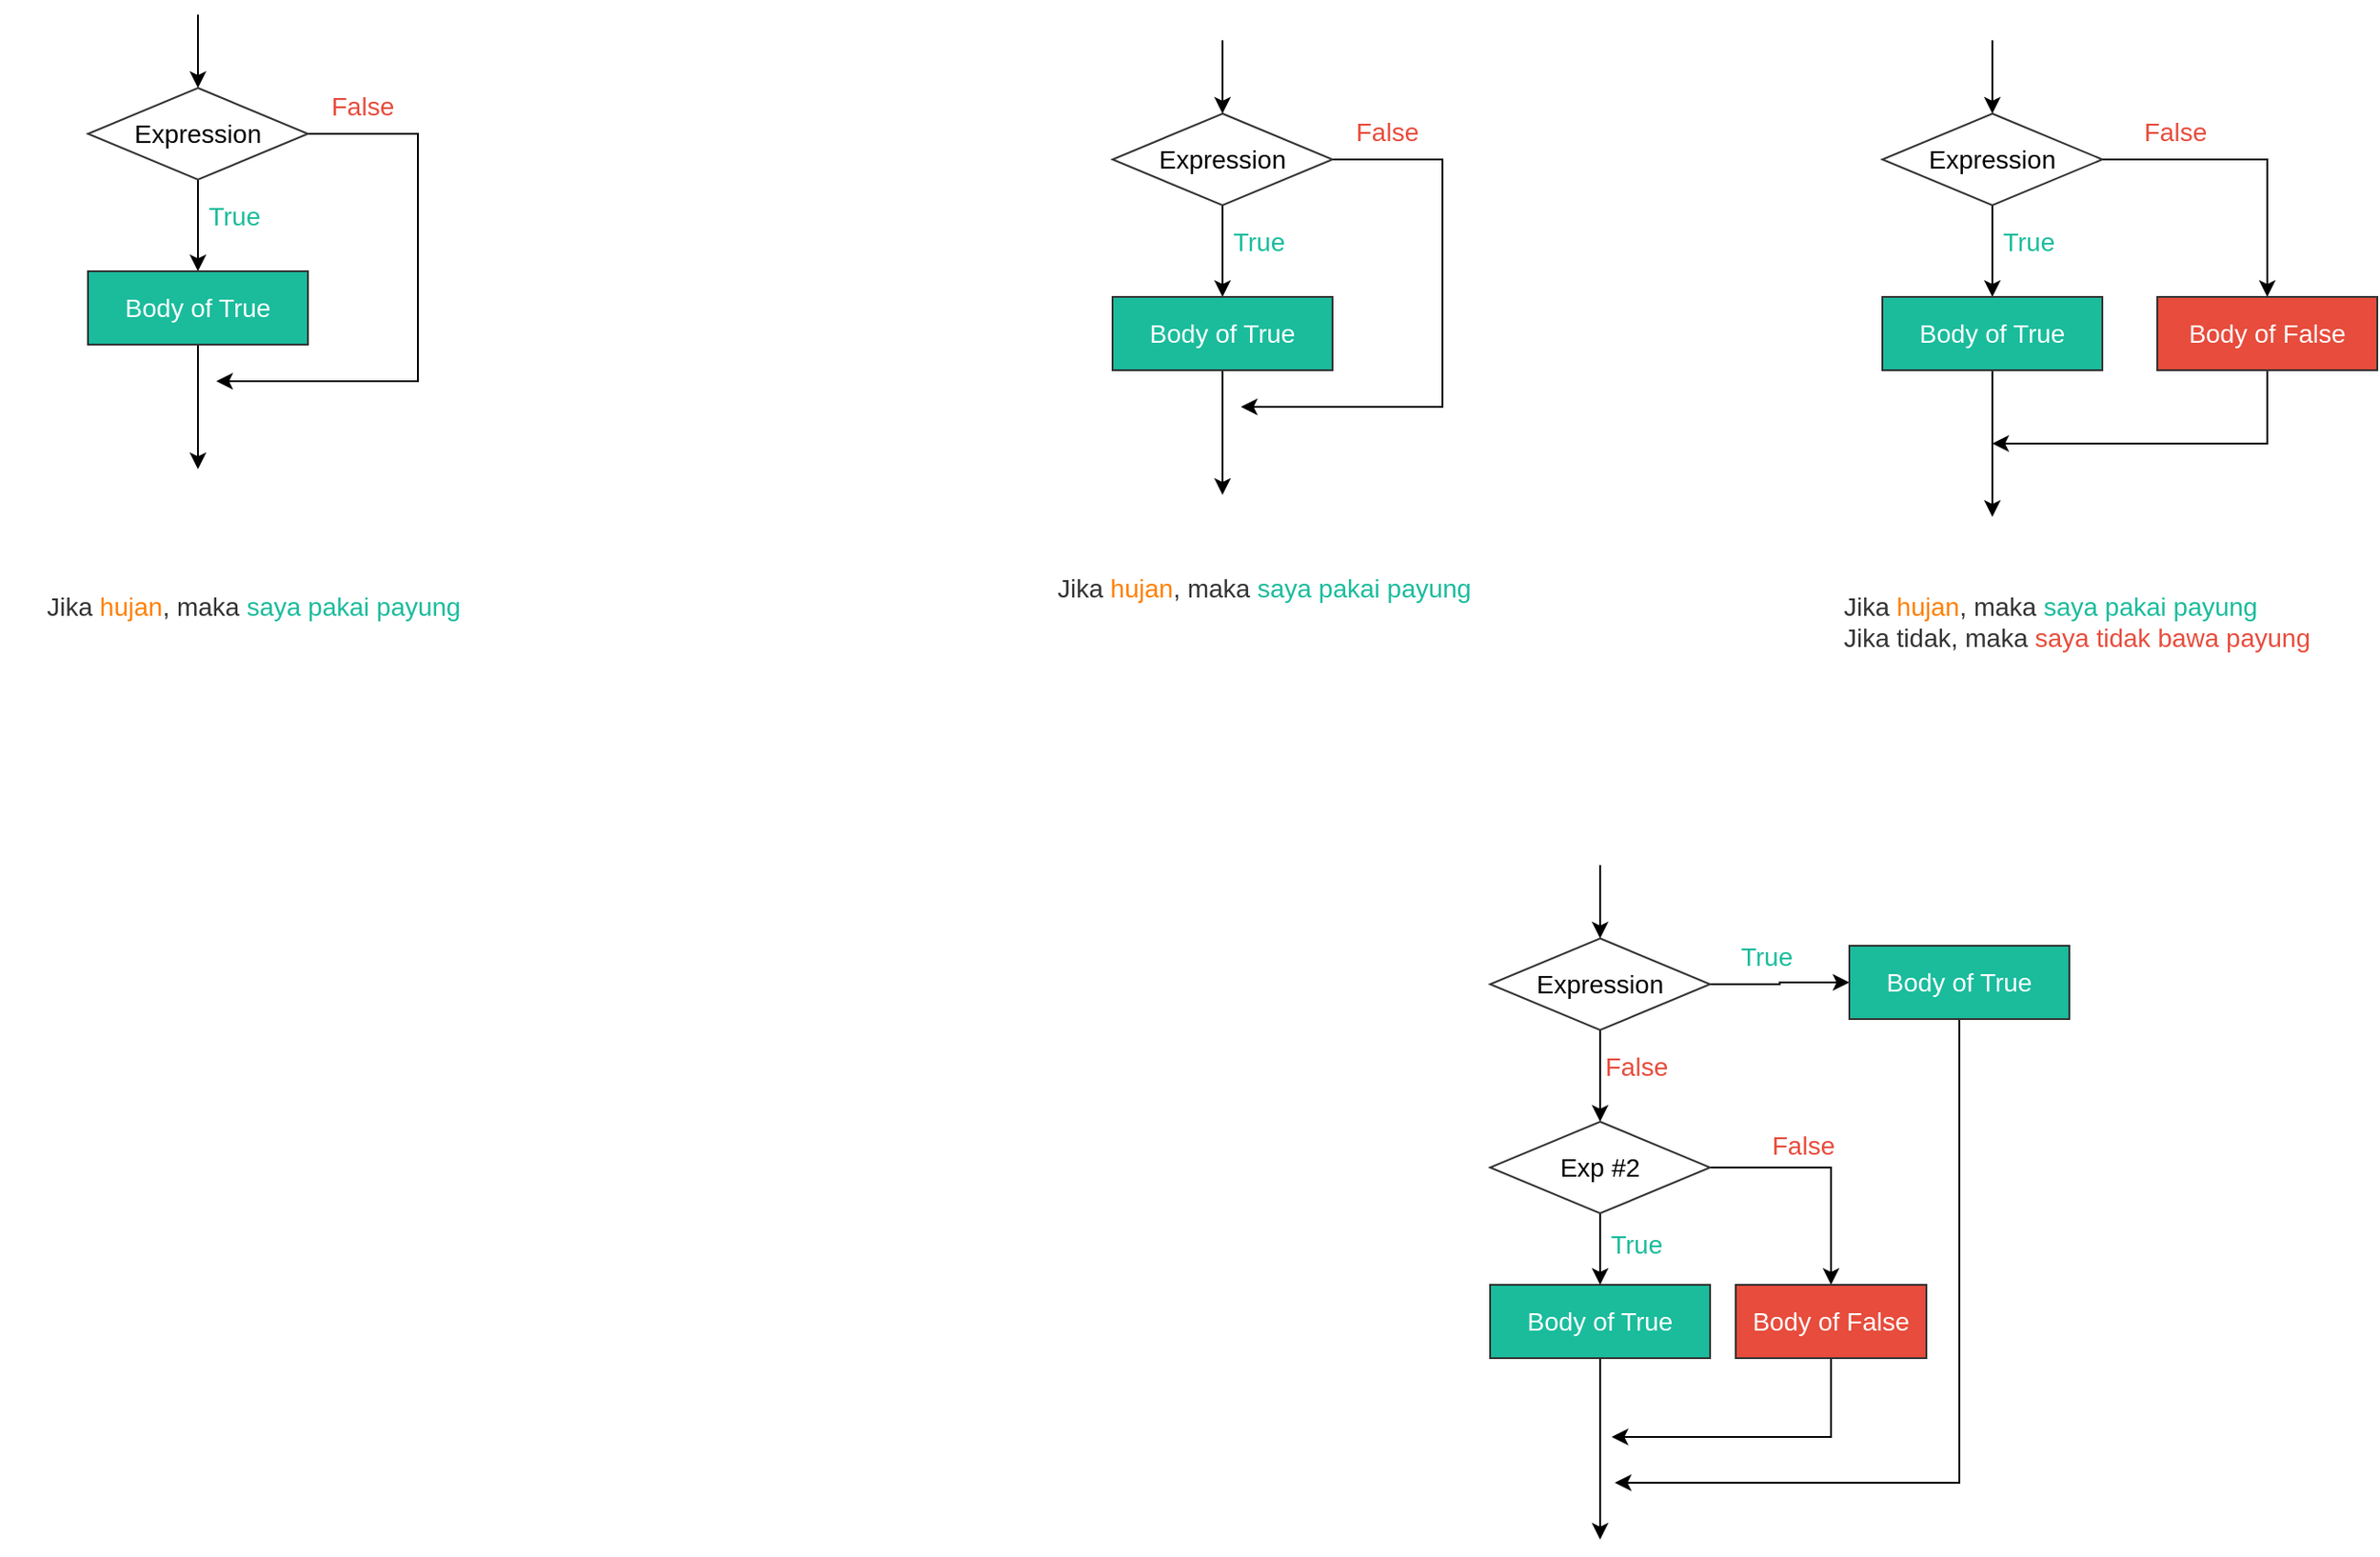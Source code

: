 <mxfile version="15.4.0" type="device"><diagram id="y0rqYP4M5j9vMxSmDWlD" name="Page-1"><mxGraphModel dx="865" dy="499" grid="0" gridSize="10" guides="1" tooltips="1" connect="1" arrows="1" fold="1" page="1" pageScale="1" pageWidth="850" pageHeight="1100" math="0" shadow="0"><root><mxCell id="0"/><mxCell id="1" parent="0"/><mxCell id="QGJEnhEd9UAi0LEJWa0G-23" value="" style="group" vertex="1" connectable="0" parent="1"><mxGeometry x="363" y="22" width="180" height="248" as="geometry"/></mxCell><mxCell id="QGJEnhEd9UAi0LEJWa0G-6" style="edgeStyle=orthogonalEdgeStyle;rounded=0;orthogonalLoop=1;jettySize=auto;html=1;exitX=0.5;exitY=1;exitDx=0;exitDy=0;fontSize=14;endArrow=classic;endFill=1;fontColor=#333333;" edge="1" parent="QGJEnhEd9UAi0LEJWa0G-23" source="QGJEnhEd9UAi0LEJWa0G-1"><mxGeometry relative="1" as="geometry"><mxPoint x="60" y="140" as="targetPoint"/></mxGeometry></mxCell><mxCell id="QGJEnhEd9UAi0LEJWa0G-10" style="edgeStyle=orthogonalEdgeStyle;rounded=0;orthogonalLoop=1;jettySize=auto;html=1;exitX=1;exitY=0.5;exitDx=0;exitDy=0;fontSize=14;endArrow=classic;endFill=1;fontColor=#333333;" edge="1" parent="QGJEnhEd9UAi0LEJWa0G-23" source="QGJEnhEd9UAi0LEJWa0G-1"><mxGeometry relative="1" as="geometry"><mxPoint x="70" y="200" as="targetPoint"/><Array as="points"><mxPoint x="180" y="65"/><mxPoint x="180" y="200"/></Array></mxGeometry></mxCell><mxCell id="QGJEnhEd9UAi0LEJWa0G-1" value="Expression" style="rhombus;whiteSpace=wrap;html=1;fontSize=14;strokeColor=#333333;" vertex="1" parent="QGJEnhEd9UAi0LEJWa0G-23"><mxGeometry y="40" width="120" height="50" as="geometry"/></mxCell><mxCell id="QGJEnhEd9UAi0LEJWa0G-5" value="" style="edgeStyle=elbowEdgeStyle;elbow=vertical;endArrow=classic;html=1;rounded=0;entryX=0.5;entryY=0;entryDx=0;entryDy=0;fontColor=#333333;" edge="1" parent="QGJEnhEd9UAi0LEJWa0G-23" target="QGJEnhEd9UAi0LEJWa0G-1"><mxGeometry width="50" height="50" relative="1" as="geometry"><mxPoint x="60" as="sourcePoint"/><mxPoint x="50" y="-40" as="targetPoint"/></mxGeometry></mxCell><mxCell id="QGJEnhEd9UAi0LEJWa0G-11" style="edgeStyle=orthogonalEdgeStyle;rounded=0;orthogonalLoop=1;jettySize=auto;html=1;exitX=0.5;exitY=1;exitDx=0;exitDy=0;fontSize=14;endArrow=classic;endFill=1;fontColor=#333333;" edge="1" parent="QGJEnhEd9UAi0LEJWa0G-23" source="QGJEnhEd9UAi0LEJWa0G-7"><mxGeometry relative="1" as="geometry"><mxPoint x="60" y="248" as="targetPoint"/></mxGeometry></mxCell><mxCell id="QGJEnhEd9UAi0LEJWa0G-7" value="Body of True" style="rounded=0;whiteSpace=wrap;html=1;fontSize=14;labelBackgroundColor=none;fillColor=#1ABC9C;strokeColor=#333333;fontColor=#FFFFFF;" vertex="1" parent="QGJEnhEd9UAi0LEJWa0G-23"><mxGeometry y="140" width="120" height="40" as="geometry"/></mxCell><mxCell id="QGJEnhEd9UAi0LEJWa0G-9" value="True" style="text;html=1;strokeColor=none;fillColor=none;align=center;verticalAlign=middle;whiteSpace=wrap;rounded=0;fontSize=14;fontColor=#1ABC9C;fontStyle=0" vertex="1" parent="QGJEnhEd9UAi0LEJWa0G-23"><mxGeometry x="60" y="100" width="40" height="20" as="geometry"/></mxCell><mxCell id="QGJEnhEd9UAi0LEJWa0G-12" value="False" style="text;html=1;strokeColor=none;fillColor=none;align=center;verticalAlign=middle;whiteSpace=wrap;rounded=0;fontSize=14;fontColor=#E74C3C;" vertex="1" parent="QGJEnhEd9UAi0LEJWa0G-23"><mxGeometry x="130" y="40" width="40" height="20" as="geometry"/></mxCell><mxCell id="QGJEnhEd9UAi0LEJWa0G-25" value="" style="group" vertex="1" connectable="0" parent="1"><mxGeometry x="922" y="36" width="180" height="248" as="geometry"/></mxCell><mxCell id="QGJEnhEd9UAi0LEJWa0G-26" style="edgeStyle=orthogonalEdgeStyle;rounded=0;orthogonalLoop=1;jettySize=auto;html=1;exitX=0.5;exitY=1;exitDx=0;exitDy=0;fontSize=14;endArrow=classic;endFill=1;fontColor=#333333;" edge="1" parent="QGJEnhEd9UAi0LEJWa0G-25" source="QGJEnhEd9UAi0LEJWa0G-28"><mxGeometry relative="1" as="geometry"><mxPoint x="60" y="140" as="targetPoint"/></mxGeometry></mxCell><mxCell id="QGJEnhEd9UAi0LEJWa0G-27" style="edgeStyle=orthogonalEdgeStyle;rounded=0;orthogonalLoop=1;jettySize=auto;html=1;exitX=1;exitY=0.5;exitDx=0;exitDy=0;fontSize=14;endArrow=classic;endFill=1;fontColor=#333333;" edge="1" parent="QGJEnhEd9UAi0LEJWa0G-25" source="QGJEnhEd9UAi0LEJWa0G-28"><mxGeometry relative="1" as="geometry"><mxPoint x="70" y="200" as="targetPoint"/><Array as="points"><mxPoint x="180" y="65"/><mxPoint x="180" y="200"/></Array></mxGeometry></mxCell><mxCell id="QGJEnhEd9UAi0LEJWa0G-28" value="Expression" style="rhombus;whiteSpace=wrap;html=1;fontSize=14;strokeColor=#333333;" vertex="1" parent="QGJEnhEd9UAi0LEJWa0G-25"><mxGeometry y="40" width="120" height="50" as="geometry"/></mxCell><mxCell id="QGJEnhEd9UAi0LEJWa0G-29" value="" style="edgeStyle=elbowEdgeStyle;elbow=vertical;endArrow=classic;html=1;rounded=0;entryX=0.5;entryY=0;entryDx=0;entryDy=0;fontColor=#333333;" edge="1" parent="QGJEnhEd9UAi0LEJWa0G-25" target="QGJEnhEd9UAi0LEJWa0G-28"><mxGeometry width="50" height="50" relative="1" as="geometry"><mxPoint x="60" as="sourcePoint"/><mxPoint x="50" y="-40" as="targetPoint"/></mxGeometry></mxCell><mxCell id="QGJEnhEd9UAi0LEJWa0G-30" style="edgeStyle=orthogonalEdgeStyle;rounded=0;orthogonalLoop=1;jettySize=auto;html=1;exitX=0.5;exitY=1;exitDx=0;exitDy=0;fontSize=14;endArrow=classic;endFill=1;fontColor=#333333;" edge="1" parent="QGJEnhEd9UAi0LEJWa0G-25" source="QGJEnhEd9UAi0LEJWa0G-31"><mxGeometry relative="1" as="geometry"><mxPoint x="60" y="248" as="targetPoint"/></mxGeometry></mxCell><mxCell id="QGJEnhEd9UAi0LEJWa0G-31" value="Body of True" style="rounded=0;whiteSpace=wrap;html=1;fontSize=14;labelBackgroundColor=none;fillColor=#1ABC9C;strokeColor=#333333;fontColor=#FFFFFF;" vertex="1" parent="QGJEnhEd9UAi0LEJWa0G-25"><mxGeometry y="140" width="120" height="40" as="geometry"/></mxCell><mxCell id="QGJEnhEd9UAi0LEJWa0G-32" value="True" style="text;html=1;strokeColor=none;fillColor=none;align=center;verticalAlign=middle;whiteSpace=wrap;rounded=0;fontSize=14;fontColor=#1ABC9C;fontStyle=0" vertex="1" parent="QGJEnhEd9UAi0LEJWa0G-25"><mxGeometry x="60" y="100" width="40" height="20" as="geometry"/></mxCell><mxCell id="QGJEnhEd9UAi0LEJWa0G-33" value="False" style="text;html=1;strokeColor=none;fillColor=none;align=center;verticalAlign=middle;whiteSpace=wrap;rounded=0;fontSize=14;fontColor=#E74C3C;" vertex="1" parent="QGJEnhEd9UAi0LEJWa0G-25"><mxGeometry x="130" y="40" width="40" height="20" as="geometry"/></mxCell><mxCell id="QGJEnhEd9UAi0LEJWa0G-34" value="" style="group" vertex="1" connectable="0" parent="1"><mxGeometry x="1342" y="36" width="270" height="260" as="geometry"/></mxCell><mxCell id="QGJEnhEd9UAi0LEJWa0G-35" style="edgeStyle=orthogonalEdgeStyle;rounded=0;orthogonalLoop=1;jettySize=auto;html=1;exitX=0.5;exitY=1;exitDx=0;exitDy=0;fontSize=14;endArrow=classic;endFill=1;fontColor=#333333;" edge="1" parent="QGJEnhEd9UAi0LEJWa0G-34" source="QGJEnhEd9UAi0LEJWa0G-36"><mxGeometry relative="1" as="geometry"><mxPoint x="60" y="140" as="targetPoint"/></mxGeometry></mxCell><mxCell id="QGJEnhEd9UAi0LEJWa0G-36" value="Expression" style="rhombus;whiteSpace=wrap;html=1;fontSize=14;strokeColor=#333333;" vertex="1" parent="QGJEnhEd9UAi0LEJWa0G-34"><mxGeometry y="40" width="120" height="50" as="geometry"/></mxCell><mxCell id="QGJEnhEd9UAi0LEJWa0G-37" value="" style="edgeStyle=elbowEdgeStyle;elbow=vertical;endArrow=classic;html=1;rounded=0;entryX=0.5;entryY=0;entryDx=0;entryDy=0;fontColor=#333333;" edge="1" parent="QGJEnhEd9UAi0LEJWa0G-34" target="QGJEnhEd9UAi0LEJWa0G-36"><mxGeometry width="50" height="50" relative="1" as="geometry"><mxPoint x="60" as="sourcePoint"/><mxPoint x="50" y="-40" as="targetPoint"/></mxGeometry></mxCell><mxCell id="QGJEnhEd9UAi0LEJWa0G-38" style="edgeStyle=orthogonalEdgeStyle;rounded=0;orthogonalLoop=1;jettySize=auto;html=1;exitX=0.5;exitY=1;exitDx=0;exitDy=0;fontSize=14;endArrow=classic;endFill=1;fontColor=#333333;" edge="1" parent="QGJEnhEd9UAi0LEJWa0G-34" source="QGJEnhEd9UAi0LEJWa0G-39"><mxGeometry relative="1" as="geometry"><mxPoint x="60" y="260" as="targetPoint"/></mxGeometry></mxCell><mxCell id="QGJEnhEd9UAi0LEJWa0G-39" value="Body of True" style="rounded=0;whiteSpace=wrap;html=1;fontSize=14;labelBackgroundColor=none;fillColor=#1ABC9C;strokeColor=#333333;fontColor=#FFFFFF;" vertex="1" parent="QGJEnhEd9UAi0LEJWa0G-34"><mxGeometry y="140" width="120" height="40" as="geometry"/></mxCell><mxCell id="QGJEnhEd9UAi0LEJWa0G-40" value="True" style="text;html=1;strokeColor=none;fillColor=none;align=center;verticalAlign=middle;whiteSpace=wrap;rounded=0;fontSize=14;fontColor=#1ABC9C;fontStyle=0" vertex="1" parent="QGJEnhEd9UAi0LEJWa0G-34"><mxGeometry x="60" y="100" width="40" height="20" as="geometry"/></mxCell><mxCell id="QGJEnhEd9UAi0LEJWa0G-41" value="False" style="text;html=1;strokeColor=none;fillColor=none;align=center;verticalAlign=middle;whiteSpace=wrap;rounded=0;fontSize=14;fontColor=#E74C3C;" vertex="1" parent="QGJEnhEd9UAi0LEJWa0G-34"><mxGeometry x="140" y="40" width="40" height="20" as="geometry"/></mxCell><mxCell id="QGJEnhEd9UAi0LEJWa0G-42" style="edgeStyle=orthogonalEdgeStyle;rounded=0;orthogonalLoop=1;jettySize=auto;html=1;exitX=0.5;exitY=1;exitDx=0;exitDy=0;fontSize=14;fontColor=#FFFFFF;endArrow=classic;endFill=1;" edge="1" parent="QGJEnhEd9UAi0LEJWa0G-34" source="QGJEnhEd9UAi0LEJWa0G-43"><mxGeometry relative="1" as="geometry"><mxPoint x="60" y="220" as="targetPoint"/><Array as="points"><mxPoint x="210" y="220"/></Array></mxGeometry></mxCell><mxCell id="QGJEnhEd9UAi0LEJWa0G-43" value="Body of False" style="rounded=0;whiteSpace=wrap;html=1;fontSize=14;labelBackgroundColor=none;fillColor=#E74C3C;strokeColor=#333333;fontColor=#FFFFFF;" vertex="1" parent="QGJEnhEd9UAi0LEJWa0G-34"><mxGeometry x="150" y="140" width="120" height="40" as="geometry"/></mxCell><mxCell id="QGJEnhEd9UAi0LEJWa0G-44" style="edgeStyle=orthogonalEdgeStyle;rounded=0;orthogonalLoop=1;jettySize=auto;html=1;exitX=1;exitY=0.5;exitDx=0;exitDy=0;fontSize=14;endArrow=classic;endFill=1;fontColor=#333333;entryX=0.5;entryY=0;entryDx=0;entryDy=0;" edge="1" parent="QGJEnhEd9UAi0LEJWa0G-34" source="QGJEnhEd9UAi0LEJWa0G-36" target="QGJEnhEd9UAi0LEJWa0G-43"><mxGeometry relative="1" as="geometry"><mxPoint x="230" y="120" as="targetPoint"/><Array as="points"><mxPoint x="210" y="65"/></Array></mxGeometry></mxCell><mxCell id="QGJEnhEd9UAi0LEJWa0G-45" value="Jika &lt;font color=&quot;#ff8000&quot;&gt;hujan&lt;/font&gt;, maka &lt;font color=&quot;#1abc9c&quot;&gt;saya pakai payung&lt;/font&gt;" style="text;html=1;strokeColor=none;fillColor=none;align=center;verticalAlign=middle;whiteSpace=wrap;rounded=0;labelBackgroundColor=none;fontSize=14;fontColor=#333333;" vertex="1" parent="1"><mxGeometry x="315.5" y="330" width="275" height="30" as="geometry"/></mxCell><mxCell id="QGJEnhEd9UAi0LEJWa0G-46" value="Jika &lt;font color=&quot;#ff8000&quot;&gt;hujan&lt;/font&gt;, maka &lt;font color=&quot;#1abc9c&quot;&gt;saya pakai payung&lt;/font&gt;" style="text;html=1;strokeColor=none;fillColor=none;align=left;verticalAlign=middle;whiteSpace=wrap;rounded=0;labelBackgroundColor=none;fontSize=14;fontColor=#333333;" vertex="1" parent="1"><mxGeometry x="890" y="320" width="275" height="30" as="geometry"/></mxCell><mxCell id="QGJEnhEd9UAi0LEJWa0G-47" value="Jika &lt;font color=&quot;#ff8000&quot;&gt;hujan&lt;/font&gt;, maka &lt;font color=&quot;#1abc9c&quot;&gt;saya pakai payung&lt;/font&gt;&lt;br&gt;Jika tidak, maka &lt;font color=&quot;#e74c3c&quot;&gt;saya tidak bawa payung&lt;/font&gt;" style="text;html=1;strokeColor=none;fillColor=none;align=left;verticalAlign=top;whiteSpace=wrap;rounded=0;labelBackgroundColor=none;fontSize=14;fontColor=#333333;spacingTop=0;" vertex="1" parent="1"><mxGeometry x="1319" y="330" width="275" height="47" as="geometry"/></mxCell><mxCell id="QGJEnhEd9UAi0LEJWa0G-49" style="edgeStyle=orthogonalEdgeStyle;rounded=0;orthogonalLoop=1;jettySize=auto;html=1;exitX=0.5;exitY=1;exitDx=0;exitDy=0;fontSize=14;endArrow=classic;endFill=1;fontColor=#333333;" edge="1" parent="1" source="QGJEnhEd9UAi0LEJWa0G-50"><mxGeometry x="1128" y="486" as="geometry"><mxPoint x="1188" y="626" as="targetPoint"/></mxGeometry></mxCell><mxCell id="QGJEnhEd9UAi0LEJWa0G-65" style="edgeStyle=orthogonalEdgeStyle;rounded=0;orthogonalLoop=1;jettySize=auto;html=1;exitX=1;exitY=0.5;exitDx=0;exitDy=0;entryX=0;entryY=0.5;entryDx=0;entryDy=0;fontSize=14;fontColor=#333333;endArrow=classic;endFill=1;" edge="1" parent="1" source="QGJEnhEd9UAi0LEJWa0G-50" target="QGJEnhEd9UAi0LEJWa0G-64"><mxGeometry relative="1" as="geometry"/></mxCell><mxCell id="QGJEnhEd9UAi0LEJWa0G-50" value="Expression" style="rhombus;whiteSpace=wrap;html=1;fontSize=14;strokeColor=#333333;" vertex="1" parent="1"><mxGeometry x="1128" y="526" width="120" height="50" as="geometry"/></mxCell><mxCell id="QGJEnhEd9UAi0LEJWa0G-51" value="" style="edgeStyle=elbowEdgeStyle;elbow=vertical;endArrow=classic;html=1;rounded=0;entryX=0.5;entryY=0;entryDx=0;entryDy=0;fontColor=#333333;" edge="1" parent="1" target="QGJEnhEd9UAi0LEJWa0G-50"><mxGeometry x="1128" y="486" width="50" height="50" as="geometry"><mxPoint x="1188" y="486" as="sourcePoint"/><mxPoint x="1178" y="446" as="targetPoint"/></mxGeometry></mxCell><mxCell id="QGJEnhEd9UAi0LEJWa0G-71" style="edgeStyle=orthogonalEdgeStyle;rounded=0;orthogonalLoop=1;jettySize=auto;html=1;exitX=0.5;exitY=1;exitDx=0;exitDy=0;fontSize=14;fontColor=#E74C3C;endArrow=classic;endFill=1;" edge="1" parent="1" source="QGJEnhEd9UAi0LEJWa0G-53"><mxGeometry relative="1" as="geometry"><mxPoint x="1188" y="854" as="targetPoint"/></mxGeometry></mxCell><mxCell id="QGJEnhEd9UAi0LEJWa0G-53" value="Body of True" style="rounded=0;whiteSpace=wrap;html=1;fontSize=14;labelBackgroundColor=none;fillColor=#1ABC9C;strokeColor=#333333;fontColor=#FFFFFF;" vertex="1" parent="1"><mxGeometry x="1128" y="715" width="120" height="40" as="geometry"/></mxCell><mxCell id="QGJEnhEd9UAi0LEJWa0G-54" value="False" style="text;html=1;strokeColor=none;fillColor=none;align=center;verticalAlign=middle;whiteSpace=wrap;rounded=0;fontSize=14;fontColor=#E74C3C;fontStyle=0" vertex="1" parent="1"><mxGeometry x="1188" y="586" width="40" height="20" as="geometry"/></mxCell><mxCell id="QGJEnhEd9UAi0LEJWa0G-68" style="edgeStyle=orthogonalEdgeStyle;rounded=0;orthogonalLoop=1;jettySize=auto;html=1;exitX=0.5;exitY=1;exitDx=0;exitDy=0;entryX=0.5;entryY=0;entryDx=0;entryDy=0;fontSize=14;fontColor=#E74C3C;endArrow=classic;endFill=1;" edge="1" parent="1" source="QGJEnhEd9UAi0LEJWa0G-59" target="QGJEnhEd9UAi0LEJWa0G-53"><mxGeometry relative="1" as="geometry"/></mxCell><mxCell id="QGJEnhEd9UAi0LEJWa0G-75" style="edgeStyle=orthogonalEdgeStyle;rounded=0;orthogonalLoop=1;jettySize=auto;html=1;exitX=1;exitY=0.5;exitDx=0;exitDy=0;entryX=0.5;entryY=0;entryDx=0;entryDy=0;fontSize=14;fontColor=#E74C3C;endArrow=classic;endFill=1;" edge="1" parent="1" source="QGJEnhEd9UAi0LEJWa0G-59" target="QGJEnhEd9UAi0LEJWa0G-74"><mxGeometry relative="1" as="geometry"/></mxCell><mxCell id="QGJEnhEd9UAi0LEJWa0G-59" value="Exp #2" style="rhombus;whiteSpace=wrap;html=1;fontSize=14;strokeColor=#333333;" vertex="1" parent="1"><mxGeometry x="1128" y="626" width="120" height="50" as="geometry"/></mxCell><mxCell id="QGJEnhEd9UAi0LEJWa0G-73" style="edgeStyle=orthogonalEdgeStyle;rounded=0;orthogonalLoop=1;jettySize=auto;html=1;exitX=0.5;exitY=1;exitDx=0;exitDy=0;fontSize=14;fontColor=#E74C3C;endArrow=classic;endFill=1;" edge="1" parent="1" source="QGJEnhEd9UAi0LEJWa0G-64"><mxGeometry relative="1" as="geometry"><mxPoint x="1196" y="823" as="targetPoint"/><Array as="points"><mxPoint x="1384" y="823"/></Array></mxGeometry></mxCell><mxCell id="QGJEnhEd9UAi0LEJWa0G-64" value="Body of True" style="rounded=0;whiteSpace=wrap;html=1;fontSize=14;labelBackgroundColor=none;fillColor=#1ABC9C;strokeColor=#333333;fontColor=#FFFFFF;" vertex="1" parent="1"><mxGeometry x="1324" y="530" width="120" height="40" as="geometry"/></mxCell><mxCell id="QGJEnhEd9UAi0LEJWa0G-66" value="True" style="text;html=1;strokeColor=none;fillColor=none;align=center;verticalAlign=middle;whiteSpace=wrap;rounded=0;fontSize=14;fontColor=#1ABC9C;fontStyle=0" vertex="1" parent="1"><mxGeometry x="1259" y="526" width="40" height="20" as="geometry"/></mxCell><mxCell id="QGJEnhEd9UAi0LEJWa0G-69" value="True" style="text;html=1;strokeColor=none;fillColor=none;align=center;verticalAlign=middle;whiteSpace=wrap;rounded=0;fontSize=14;fontColor=#1ABC9C;fontStyle=0" vertex="1" parent="1"><mxGeometry x="1188" y="683" width="40" height="20" as="geometry"/></mxCell><mxCell id="QGJEnhEd9UAi0LEJWa0G-72" value="False" style="text;html=1;strokeColor=none;fillColor=none;align=center;verticalAlign=middle;whiteSpace=wrap;rounded=0;fontSize=14;fontColor=#E74C3C;fontStyle=0" vertex="1" parent="1"><mxGeometry x="1279" y="629" width="40" height="20" as="geometry"/></mxCell><mxCell id="QGJEnhEd9UAi0LEJWa0G-76" style="edgeStyle=orthogonalEdgeStyle;rounded=0;orthogonalLoop=1;jettySize=auto;html=1;exitX=0.5;exitY=1;exitDx=0;exitDy=0;fontSize=14;fontColor=#E74C3C;endArrow=classic;endFill=1;" edge="1" parent="1" source="QGJEnhEd9UAi0LEJWa0G-74"><mxGeometry relative="1" as="geometry"><mxPoint x="1194.333" y="798.5" as="targetPoint"/><Array as="points"><mxPoint x="1314" y="798"/><mxPoint x="1194" y="798"/></Array></mxGeometry></mxCell><mxCell id="QGJEnhEd9UAi0LEJWa0G-74" value="Body of False" style="rounded=0;whiteSpace=wrap;html=1;fontSize=14;labelBackgroundColor=none;fillColor=#E74C3C;strokeColor=#333333;fontColor=#FFFFFF;" vertex="1" parent="1"><mxGeometry x="1262" y="715" width="104" height="40" as="geometry"/></mxCell></root></mxGraphModel></diagram></mxfile>